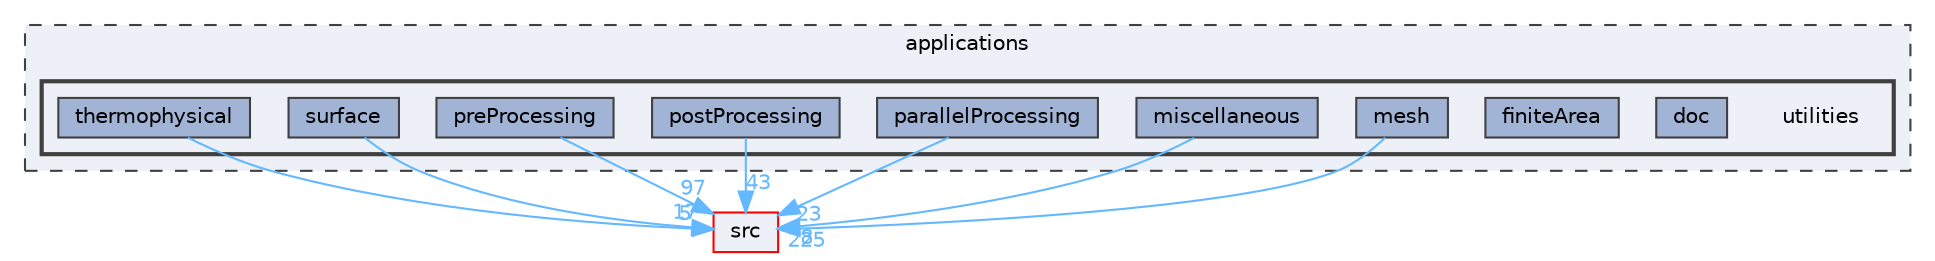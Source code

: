 digraph "applications/utilities"
{
 // LATEX_PDF_SIZE
  bgcolor="transparent";
  edge [fontname=Helvetica,fontsize=10,labelfontname=Helvetica,labelfontsize=10];
  node [fontname=Helvetica,fontsize=10,shape=box,height=0.2,width=0.4];
  compound=true
  subgraph clusterdir_a6e4fee11f07c3b70486e88fe92cbbdc {
    graph [ bgcolor="#edf0f7", pencolor="grey25", label="applications", fontname=Helvetica,fontsize=10 style="filled,dashed", URL="dir_a6e4fee11f07c3b70486e88fe92cbbdc.html",tooltip=""]
  subgraph clusterdir_a740ba71acc8f57051af57c325cf1aa6 {
    graph [ bgcolor="#edf0f7", pencolor="grey25", label="", fontname=Helvetica,fontsize=10 style="filled,bold", URL="dir_a740ba71acc8f57051af57c325cf1aa6.html",tooltip=""]
    dir_a740ba71acc8f57051af57c325cf1aa6 [shape=plaintext, label="utilities"];
  dir_b882fe9402fc46f991e254c4c45c6c21 [label="doc", fillcolor="#a2b4d6", color="grey25", style="filled", URL="dir_b882fe9402fc46f991e254c4c45c6c21.html",tooltip=""];
  dir_2de8263c6dafcba2c74a1f3a01c34188 [label="finiteArea", fillcolor="#a2b4d6", color="grey25", style="filled", URL="dir_2de8263c6dafcba2c74a1f3a01c34188.html",tooltip=""];
  dir_d0d736d3dc14112e53d1ae4faa8f931f [label="mesh", fillcolor="#a2b4d6", color="grey25", style="filled", URL="dir_d0d736d3dc14112e53d1ae4faa8f931f.html",tooltip=""];
  dir_3210494cbdf79b7f44b411965daadab0 [label="miscellaneous", fillcolor="#a2b4d6", color="grey25", style="filled", URL="dir_3210494cbdf79b7f44b411965daadab0.html",tooltip=""];
  dir_ea396705c8562a6ce4df648befe2c681 [label="parallelProcessing", fillcolor="#a2b4d6", color="grey25", style="filled", URL="dir_ea396705c8562a6ce4df648befe2c681.html",tooltip=""];
  dir_b0c2b0d6e5b08bdff054b28f26ba51e7 [label="postProcessing", fillcolor="#a2b4d6", color="grey25", style="filled", URL="dir_b0c2b0d6e5b08bdff054b28f26ba51e7.html",tooltip=""];
  dir_2cb9088fcfa5d85f3ea0b5a37d6be287 [label="preProcessing", fillcolor="#a2b4d6", color="grey25", style="filled", URL="dir_2cb9088fcfa5d85f3ea0b5a37d6be287.html",tooltip=""];
  dir_f17de662d5fa06afbf0442aecb6ca0a0 [label="surface", fillcolor="#a2b4d6", color="grey25", style="filled", URL="dir_f17de662d5fa06afbf0442aecb6ca0a0.html",tooltip=""];
  dir_ad006ac2d4adf68d191bc9af38a824ca [label="thermophysical", fillcolor="#a2b4d6", color="grey25", style="filled", URL="dir_ad006ac2d4adf68d191bc9af38a824ca.html",tooltip=""];
  }
  }
  dir_68267d1309a1af8e8297ef4c3efbcdba [label="src", fillcolor="#edf0f7", color="red", style="filled", URL="dir_68267d1309a1af8e8297ef4c3efbcdba.html",tooltip=""];
  dir_d0d736d3dc14112e53d1ae4faa8f931f->dir_68267d1309a1af8e8297ef4c3efbcdba [headlabel="225", labeldistance=1.5 headhref="dir_002357_003729.html" href="dir_002357_003729.html" color="steelblue1" fontcolor="steelblue1"];
  dir_3210494cbdf79b7f44b411965daadab0->dir_68267d1309a1af8e8297ef4c3efbcdba [headlabel="8", labeldistance=1.5 headhref="dir_002406_003729.html" href="dir_002406_003729.html" color="steelblue1" fontcolor="steelblue1"];
  dir_ea396705c8562a6ce4df648befe2c681->dir_68267d1309a1af8e8297ef4c3efbcdba [headlabel="23", labeldistance=1.5 headhref="dir_002781_003729.html" href="dir_002781_003729.html" color="steelblue1" fontcolor="steelblue1"];
  dir_b0c2b0d6e5b08bdff054b28f26ba51e7->dir_68267d1309a1af8e8297ef4c3efbcdba [headlabel="43", labeldistance=1.5 headhref="dir_003015_003729.html" href="dir_003015_003729.html" color="steelblue1" fontcolor="steelblue1"];
  dir_2cb9088fcfa5d85f3ea0b5a37d6be287->dir_68267d1309a1af8e8297ef4c3efbcdba [headlabel="97", labeldistance=1.5 headhref="dir_003037_003729.html" href="dir_003037_003729.html" color="steelblue1" fontcolor="steelblue1"];
  dir_f17de662d5fa06afbf0442aecb6ca0a0->dir_68267d1309a1af8e8297ef4c3efbcdba [headlabel="17", labeldistance=1.5 headhref="dir_003814_003729.html" href="dir_003814_003729.html" color="steelblue1" fontcolor="steelblue1"];
  dir_ad006ac2d4adf68d191bc9af38a824ca->dir_68267d1309a1af8e8297ef4c3efbcdba [headlabel="5", labeldistance=1.5 headhref="dir_004019_003729.html" href="dir_004019_003729.html" color="steelblue1" fontcolor="steelblue1"];
}
